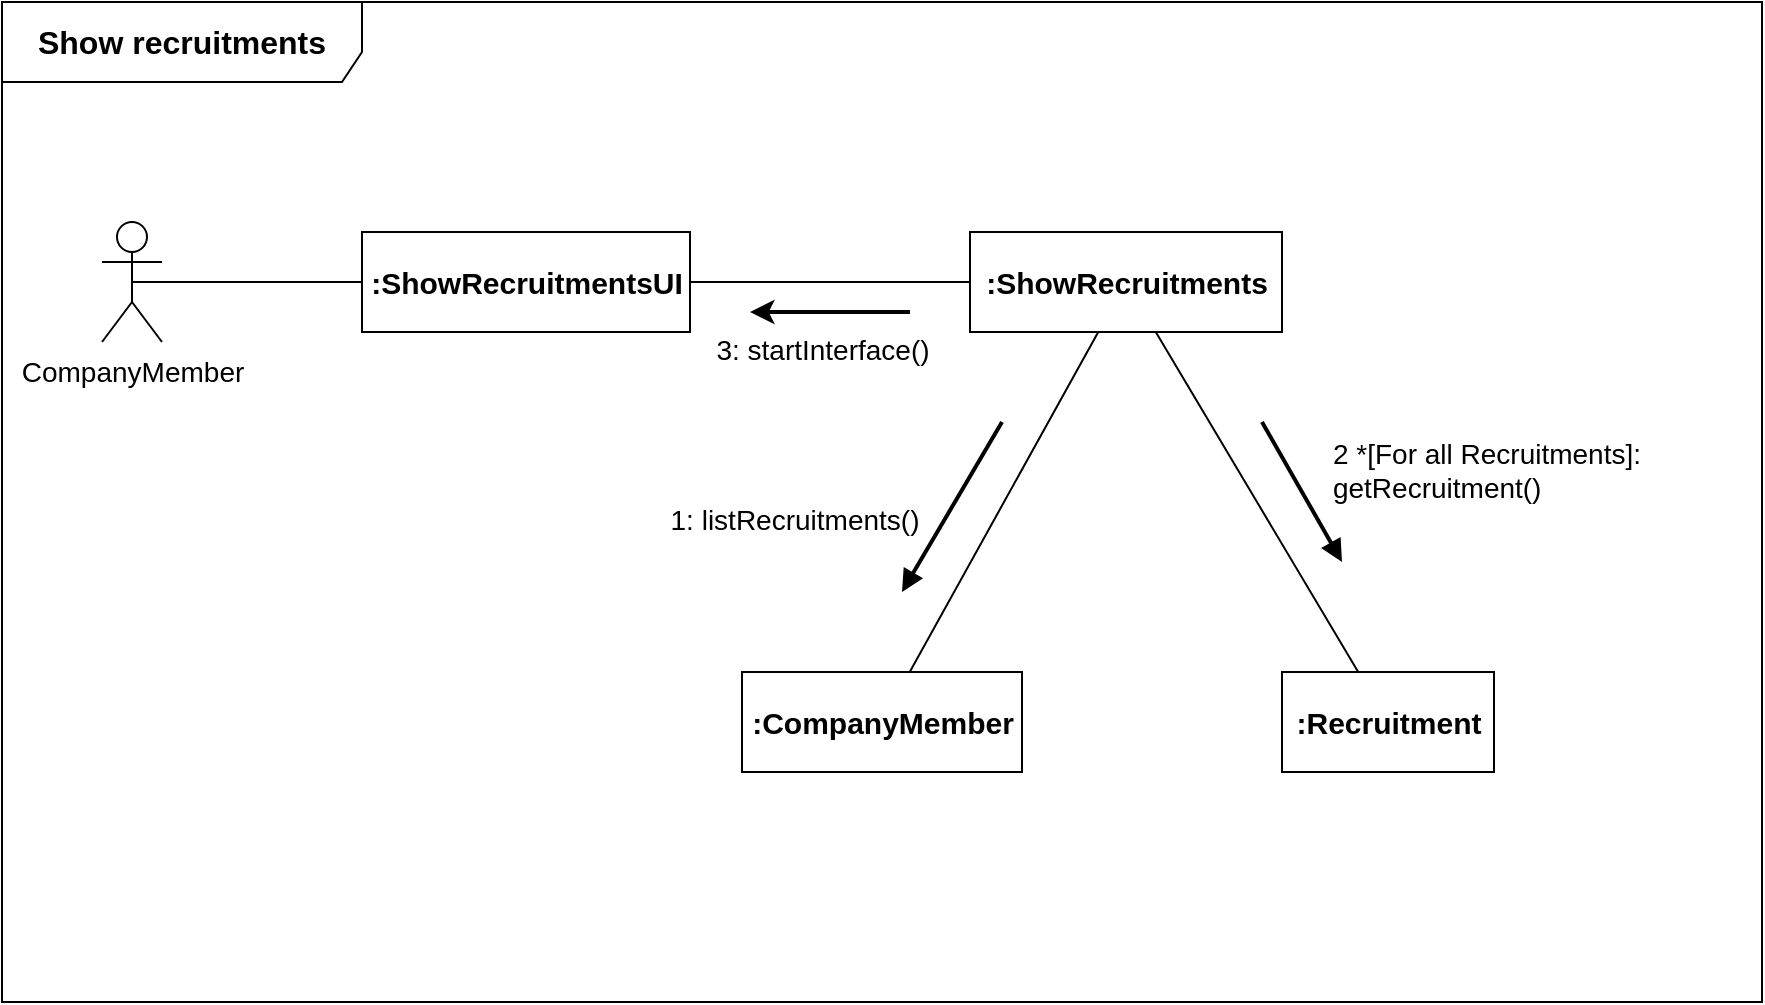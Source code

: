 <mxfile version="20.8.16" type="device" pages="4"><diagram id="Qk3yov_KOuVbgimBjbfm" name="채용정보 조회"><mxGraphModel dx="893" dy="1055" grid="1" gridSize="10" guides="1" tooltips="1" connect="1" arrows="1" fold="1" page="1" pageScale="1" pageWidth="1169" pageHeight="827" math="0" shadow="0"><root><mxCell id="0"/><mxCell id="1" parent="0"/><mxCell id="WyQ1NKNTUgmCuEy2s_WW-1" value="&lt;font style=&quot;font-size: 16px;&quot;&gt;Show recruitments&lt;/font&gt;" style="shape=umlFrame;whiteSpace=wrap;html=1;width=180;height=40;fontStyle=1" parent="1" vertex="1"><mxGeometry x="190" y="190" width="880" height="500" as="geometry"/></mxCell><mxCell id="JygePTQNzt2H9mtvgiz9-1" style="edgeStyle=none;rounded=0;orthogonalLoop=1;jettySize=auto;html=1;exitX=0.5;exitY=0.5;exitDx=0;exitDy=0;exitPerimeter=0;endArrow=none;endFill=0;" parent="1" source="JygePTQNzt2H9mtvgiz9-2" target="JygePTQNzt2H9mtvgiz9-4" edge="1"><mxGeometry relative="1" as="geometry"/></mxCell><mxCell id="JygePTQNzt2H9mtvgiz9-2" value="&lt;font style=&quot;font-size: 14px;&quot;&gt;CompanyMember&lt;/font&gt;" style="shape=umlActor;verticalLabelPosition=bottom;verticalAlign=top;html=1;" parent="1" vertex="1"><mxGeometry x="240" y="300" width="30" height="60" as="geometry"/></mxCell><mxCell id="JygePTQNzt2H9mtvgiz9-3" style="rounded=0;orthogonalLoop=1;jettySize=auto;html=1;endArrow=none;endFill=0;" parent="1" source="JygePTQNzt2H9mtvgiz9-4" target="JygePTQNzt2H9mtvgiz9-8" edge="1"><mxGeometry relative="1" as="geometry"/></mxCell><mxCell id="JygePTQNzt2H9mtvgiz9-4" value="&lt;font style=&quot;font-size: 15px;&quot;&gt;&lt;b&gt;:ShowRecruitmentsUI&lt;/b&gt;&lt;/font&gt;" style="html=1;" parent="1" vertex="1"><mxGeometry x="370" y="305" width="164" height="50" as="geometry"/></mxCell><mxCell id="JygePTQNzt2H9mtvgiz9-5" value="&lt;font style=&quot;font-size: 15px;&quot;&gt;:Recruitment&lt;/font&gt;" style="html=1;fontStyle=1" parent="1" vertex="1"><mxGeometry x="830" y="525" width="106" height="50" as="geometry"/></mxCell><mxCell id="JygePTQNzt2H9mtvgiz9-6" style="rounded=0;orthogonalLoop=1;jettySize=auto;html=1;endArrow=none;endFill=0;" parent="1" source="JygePTQNzt2H9mtvgiz9-8" target="JygePTQNzt2H9mtvgiz9-5" edge="1"><mxGeometry relative="1" as="geometry"/></mxCell><mxCell id="JygePTQNzt2H9mtvgiz9-7" style="edgeStyle=none;shape=connector;rounded=0;orthogonalLoop=1;jettySize=auto;html=1;labelBackgroundColor=default;strokeColor=default;strokeWidth=1;fontFamily=Helvetica;fontSize=11;fontColor=default;endArrow=none;endFill=0;" parent="1" source="JygePTQNzt2H9mtvgiz9-8" target="JygePTQNzt2H9mtvgiz9-12" edge="1"><mxGeometry relative="1" as="geometry"/></mxCell><mxCell id="JygePTQNzt2H9mtvgiz9-8" value="&lt;font style=&quot;font-size: 15px;&quot;&gt;&lt;b&gt;:&lt;/b&gt;&lt;/font&gt;&lt;b style=&quot;border-color: var(--border-color); font-size: 15px;&quot;&gt;ShowRecruitments&lt;/b&gt;" style="html=1;" parent="1" vertex="1"><mxGeometry x="674" y="305" width="156" height="50" as="geometry"/></mxCell><mxCell id="JygePTQNzt2H9mtvgiz9-9" style="edgeStyle=none;rounded=0;orthogonalLoop=1;jettySize=auto;html=1;exitX=1;exitY=0;exitDx=0;exitDy=0;endArrow=none;endFill=0;" parent="1" source="JygePTQNzt2H9mtvgiz9-4" target="JygePTQNzt2H9mtvgiz9-4" edge="1"><mxGeometry relative="1" as="geometry"/></mxCell><mxCell id="JygePTQNzt2H9mtvgiz9-11" value="&lt;font style=&quot;font-size: 14px;&quot;&gt;3: startInterface()&lt;/font&gt;" style="html=1;verticalAlign=bottom;endArrow=none;rounded=0;labelBackgroundColor=default;strokeColor=default;fontFamily=Helvetica;fontSize=15;fontColor=default;shape=connector;startArrow=classic;startFill=1;endFill=0;strokeWidth=2;" parent="1" edge="1"><mxGeometry x="-0.1" y="-30" width="80" relative="1" as="geometry"><mxPoint x="564" y="345" as="sourcePoint"/><mxPoint x="644" y="345" as="targetPoint"/><mxPoint as="offset"/></mxGeometry></mxCell><mxCell id="JygePTQNzt2H9mtvgiz9-12" value="&lt;font style=&quot;font-size: 15px;&quot;&gt;:CompanyMember&lt;/font&gt;" style="html=1;fontFamily=Helvetica;fontSize=14;fontColor=default;fontStyle=1" parent="1" vertex="1"><mxGeometry x="560" y="525" width="140" height="50" as="geometry"/></mxCell><mxCell id="JygePTQNzt2H9mtvgiz9-13" value="&lt;div style=&quot;text-align: left; font-size: 14px;&quot;&gt;&lt;font style=&quot;font-size: 14px;&quot;&gt;2 *[For all Recruitments]:&lt;/font&gt;&lt;/div&gt;&lt;div style=&quot;text-align: left; font-size: 14px;&quot;&gt;&lt;font style=&quot;font-size: 14px;&quot;&gt;getRecruitment()&lt;/font&gt;&lt;/div&gt;" style="html=1;verticalAlign=bottom;endArrow=block;rounded=0;arcSize=20;strokeWidth=2;" parent="1" edge="1"><mxGeometry x="1" y="77" width="80" relative="1" as="geometry"><mxPoint x="820" y="400" as="sourcePoint"/><mxPoint x="860" y="470" as="targetPoint"/><mxPoint x="5" y="12" as="offset"/></mxGeometry></mxCell><mxCell id="JygePTQNzt2H9mtvgiz9-15" value="&lt;div style=&quot;text-align: left;&quot;&gt;&lt;font style=&quot;font-size: 14px;&quot;&gt;1: listRecruitments()&lt;/font&gt;&lt;/div&gt;" style="html=1;verticalAlign=bottom;endArrow=block;rounded=0;arcSize=20;strokeWidth=2;" parent="1" edge="1"><mxGeometry x="1" y="-58" width="80" relative="1" as="geometry"><mxPoint x="690" y="400" as="sourcePoint"/><mxPoint x="640" y="485" as="targetPoint"/><mxPoint x="-4" y="5" as="offset"/></mxGeometry></mxCell></root></mxGraphModel></diagram><diagram name="채용정보 수정" id="SkxvwdP1Iv8XPE19Aj1C"><mxGraphModel dx="840" dy="993" grid="1" gridSize="10" guides="1" tooltips="1" connect="1" arrows="1" fold="1" page="1" pageScale="1" pageWidth="1169" pageHeight="827" math="0" shadow="0"><root><mxCell id="0"/><mxCell id="1" parent="0"/><mxCell id="Ed5NHU0psWvZk-rx90Xd-1" value="&lt;font style=&quot;font-size: 16px;&quot;&gt;&lt;b&gt;Change recruitment information&lt;/b&gt;&lt;/font&gt;" style="shape=umlFrame;whiteSpace=wrap;html=1;fontSize=15;width=270;height=40;" parent="1" vertex="1"><mxGeometry x="50" y="180" width="1070" height="540" as="geometry"/></mxCell><mxCell id="oFHdqCwaMTa-f9KcaRDP-12" style="edgeStyle=none;rounded=0;orthogonalLoop=1;jettySize=auto;html=1;exitX=0.5;exitY=0.5;exitDx=0;exitDy=0;exitPerimeter=0;endArrow=none;endFill=0;" parent="1" source="oFHdqCwaMTa-f9KcaRDP-2" target="oFHdqCwaMTa-f9KcaRDP-7" edge="1"><mxGeometry relative="1" as="geometry"/></mxCell><mxCell id="oFHdqCwaMTa-f9KcaRDP-2" value="&lt;font style=&quot;font-size: 14px;&quot;&gt;CompanyMember&lt;/font&gt;" style="shape=umlActor;verticalLabelPosition=bottom;verticalAlign=top;html=1;" parent="1" vertex="1"><mxGeometry x="123" y="305" width="30" height="60" as="geometry"/></mxCell><mxCell id="oFHdqCwaMTa-f9KcaRDP-10" style="rounded=0;orthogonalLoop=1;jettySize=auto;html=1;endArrow=none;endFill=0;" parent="1" source="oFHdqCwaMTa-f9KcaRDP-7" target="oFHdqCwaMTa-f9KcaRDP-9" edge="1"><mxGeometry relative="1" as="geometry"/></mxCell><mxCell id="oFHdqCwaMTa-f9KcaRDP-7" value="&lt;font style=&quot;font-size: 15px;&quot;&gt;&lt;b&gt;:ChangeRecruitmentUI&lt;/b&gt;&lt;/font&gt;" style="html=1;" parent="1" vertex="1"><mxGeometry x="313" y="310" width="160" height="50" as="geometry"/></mxCell><mxCell id="oFHdqCwaMTa-f9KcaRDP-8" value="&lt;font style=&quot;font-size: 15px;&quot;&gt;:Recruitment&lt;/font&gt;" style="html=1;fontStyle=1" parent="1" vertex="1"><mxGeometry x="853" y="580" width="106" height="50" as="geometry"/></mxCell><mxCell id="oFHdqCwaMTa-f9KcaRDP-11" style="rounded=0;orthogonalLoop=1;jettySize=auto;html=1;endArrow=none;endFill=0;" parent="1" source="oFHdqCwaMTa-f9KcaRDP-9" target="oFHdqCwaMTa-f9KcaRDP-8" edge="1"><mxGeometry relative="1" as="geometry"/></mxCell><mxCell id="oFHdqCwaMTa-f9KcaRDP-31" style="edgeStyle=none;shape=connector;rounded=0;orthogonalLoop=1;jettySize=auto;html=1;labelBackgroundColor=default;strokeColor=default;strokeWidth=1;fontFamily=Helvetica;fontSize=11;fontColor=default;endArrow=none;endFill=0;" parent="1" source="oFHdqCwaMTa-f9KcaRDP-9" target="oFHdqCwaMTa-f9KcaRDP-28" edge="1"><mxGeometry relative="1" as="geometry"/></mxCell><mxCell id="oFHdqCwaMTa-f9KcaRDP-9" value="&lt;font style=&quot;font-size: 15px;&quot;&gt;&lt;b&gt;:&lt;/b&gt;&lt;/font&gt;&lt;b style=&quot;border-color: var(--border-color); font-size: 15px;&quot;&gt;ChangeRecruitment&lt;/b&gt;" style="html=1;" parent="1" vertex="1"><mxGeometry x="678" y="310" width="175" height="50" as="geometry"/></mxCell><mxCell id="oFHdqCwaMTa-f9KcaRDP-13" style="edgeStyle=none;rounded=0;orthogonalLoop=1;jettySize=auto;html=1;exitX=1;exitY=0;exitDx=0;exitDy=0;endArrow=none;endFill=0;" parent="1" source="oFHdqCwaMTa-f9KcaRDP-7" target="oFHdqCwaMTa-f9KcaRDP-7" edge="1"><mxGeometry relative="1" as="geometry"/></mxCell><mxCell id="oFHdqCwaMTa-f9KcaRDP-19" value="&lt;div style=&quot;text-align: left; font-size: 14px;&quot;&gt;&lt;font style=&quot;font-size: 14px;&quot;&gt;4: selectRecruitment()&lt;/font&gt;&lt;/div&gt;&lt;div style=&quot;text-align: left; font-size: 14px;&quot;&gt;&lt;font style=&quot;font-size: 14px;&quot;&gt;5: changeRecruitment()&lt;/font&gt;&lt;/div&gt;" style="html=1;verticalAlign=bottom;endArrow=block;rounded=0;arcSize=20;strokeWidth=2;" parent="1" edge="1"><mxGeometry y="10" width="80" relative="1" as="geometry"><mxPoint x="197" y="320" as="sourcePoint"/><mxPoint x="277" y="320" as="targetPoint"/><mxPoint as="offset"/></mxGeometry></mxCell><mxCell id="oFHdqCwaMTa-f9KcaRDP-22" value="&lt;font style=&quot;font-size: 14px;&quot;&gt;3: startInterface()&lt;/font&gt;" style="html=1;verticalAlign=bottom;endArrow=none;rounded=0;labelBackgroundColor=default;strokeColor=default;fontFamily=Helvetica;fontSize=15;fontColor=default;shape=connector;startArrow=classic;startFill=1;endFill=0;strokeWidth=2;" parent="1" edge="1"><mxGeometry y="-30" width="80" relative="1" as="geometry"><mxPoint x="523" y="350" as="sourcePoint"/><mxPoint x="603" y="350" as="targetPoint"/><mxPoint as="offset"/></mxGeometry></mxCell><mxCell id="oFHdqCwaMTa-f9KcaRDP-28" value="&lt;font style=&quot;font-size: 15px;&quot;&gt;:CompanyMember&lt;/font&gt;" style="html=1;fontFamily=Helvetica;fontSize=14;fontColor=default;fontStyle=1" parent="1" vertex="1"><mxGeometry x="593" y="580" width="140" height="50" as="geometry"/></mxCell><mxCell id="oFHdqCwaMTa-f9KcaRDP-32" value="&lt;div style=&quot;text-align: left; font-size: 14px;&quot;&gt;&lt;font style=&quot;font-size: 14px;&quot;&gt;2 *[For all Recruitments]:&lt;/font&gt;&lt;/div&gt;&lt;div style=&quot;text-align: left; font-size: 14px;&quot;&gt;&lt;font style=&quot;font-size: 14px;&quot;&gt;getRecruitment()&lt;/font&gt;&lt;/div&gt;&lt;div style=&quot;text-align: left; font-size: 14px;&quot;&gt;&lt;font style=&quot;font-size: 14px;&quot;&gt;4.1.1: getRecruitmentDetails()&lt;/font&gt;&lt;/div&gt;&lt;div style=&quot;text-align: left; font-size: 14px;&quot;&gt;&lt;font style=&quot;font-size: 14px;&quot;&gt;5.1.1: setDetails()&lt;/font&gt;&lt;/div&gt;" style="html=1;verticalAlign=bottom;endArrow=block;rounded=0;arcSize=20;strokeWidth=2;" parent="1" edge="1"><mxGeometry x="1" y="92" width="80" relative="1" as="geometry"><mxPoint x="843" y="430" as="sourcePoint"/><mxPoint x="883" y="510" as="targetPoint"/><mxPoint x="8" y="22" as="offset"/></mxGeometry></mxCell><mxCell id="oFHdqCwaMTa-f9KcaRDP-33" value="&lt;div style=&quot;text-align: left; font-size: 14px;&quot;&gt;&lt;font style=&quot;font-size: 14px;&quot;&gt;4.1: showRecruitmentDetails()&lt;/font&gt;&lt;/div&gt;&lt;div style=&quot;text-align: left; font-size: 14px;&quot;&gt;&lt;font style=&quot;font-size: 14px;&quot;&gt;5.1: changeRecruitmentDetails&lt;/font&gt;&lt;/div&gt;" style="html=1;verticalAlign=bottom;endArrow=block;rounded=0;arcSize=20;strokeWidth=2;" parent="1" edge="1"><mxGeometry x="0.25" y="10" width="80" relative="1" as="geometry"><mxPoint x="523" y="320" as="sourcePoint"/><mxPoint x="603" y="320" as="targetPoint"/><mxPoint x="-1" as="offset"/></mxGeometry></mxCell><mxCell id="oFHdqCwaMTa-f9KcaRDP-35" value="&lt;div style=&quot;text-align: left;&quot;&gt;&lt;font style=&quot;font-size: 14px;&quot;&gt;1: listRecruitments()&lt;/font&gt;&lt;/div&gt;" style="html=1;verticalAlign=bottom;endArrow=block;rounded=0;arcSize=20;strokeWidth=2;" parent="1" edge="1"><mxGeometry x="0.7" y="-63" width="80" relative="1" as="geometry"><mxPoint x="703" y="420" as="sourcePoint"/><mxPoint x="663" y="500" as="targetPoint"/><mxPoint as="offset"/></mxGeometry></mxCell></root></mxGraphModel></diagram><diagram id="iZzeL3lRgaTkrMxem_AI" name="채용정보 삭제"><mxGraphModel dx="840" dy="993" grid="1" gridSize="10" guides="1" tooltips="1" connect="1" arrows="1" fold="1" page="1" pageScale="1" pageWidth="1169" pageHeight="827" math="0" shadow="0"><root><mxCell id="0"/><mxCell id="1" parent="0"/><mxCell id="_FnbX5hVxu8XlLeg-IR7-1" value="&lt;b&gt;Remove recruitment information&lt;/b&gt;" style="shape=umlFrame;whiteSpace=wrap;html=1;fontSize=16;width=270;height=40;" parent="1" vertex="1"><mxGeometry x="70" y="190" width="1070" height="500" as="geometry"/></mxCell><mxCell id="Nb_e65q1xBTjWRMG4n7f-1" style="edgeStyle=none;rounded=0;orthogonalLoop=1;jettySize=auto;html=1;exitX=0.5;exitY=0.5;exitDx=0;exitDy=0;exitPerimeter=0;endArrow=none;endFill=0;" parent="1" source="Nb_e65q1xBTjWRMG4n7f-2" target="Nb_e65q1xBTjWRMG4n7f-4" edge="1"><mxGeometry relative="1" as="geometry"/></mxCell><mxCell id="Nb_e65q1xBTjWRMG4n7f-2" value="&lt;font style=&quot;font-size: 14px;&quot;&gt;CompanyMember&lt;/font&gt;" style="shape=umlActor;verticalLabelPosition=bottom;verticalAlign=top;html=1;" parent="1" vertex="1"><mxGeometry x="140" y="320" width="30" height="60" as="geometry"/></mxCell><mxCell id="Nb_e65q1xBTjWRMG4n7f-3" style="rounded=0;orthogonalLoop=1;jettySize=auto;html=1;endArrow=none;endFill=0;" parent="1" source="Nb_e65q1xBTjWRMG4n7f-4" target="Nb_e65q1xBTjWRMG4n7f-8" edge="1"><mxGeometry relative="1" as="geometry"/></mxCell><mxCell id="Nb_e65q1xBTjWRMG4n7f-4" value="&lt;font style=&quot;font-size: 15px;&quot;&gt;&lt;b&gt;:RemoveRecruitmentUI&lt;/b&gt;&lt;/font&gt;" style="html=1;" parent="1" vertex="1"><mxGeometry x="350" y="325" width="170" height="50" as="geometry"/></mxCell><mxCell id="Nb_e65q1xBTjWRMG4n7f-5" value="&lt;font style=&quot;font-size: 15px;&quot;&gt;:Recruitment&lt;/font&gt;" style="html=1;fontStyle=1" parent="1" vertex="1"><mxGeometry x="900" y="605" width="106" height="50" as="geometry"/></mxCell><mxCell id="Nb_e65q1xBTjWRMG4n7f-6" style="rounded=0;orthogonalLoop=1;jettySize=auto;html=1;endArrow=none;endFill=0;" parent="1" source="Nb_e65q1xBTjWRMG4n7f-8" target="Nb_e65q1xBTjWRMG4n7f-5" edge="1"><mxGeometry relative="1" as="geometry"/></mxCell><mxCell id="Nb_e65q1xBTjWRMG4n7f-7" style="edgeStyle=none;shape=connector;rounded=0;orthogonalLoop=1;jettySize=auto;html=1;labelBackgroundColor=default;strokeColor=default;strokeWidth=1;fontFamily=Helvetica;fontSize=11;fontColor=default;endArrow=none;endFill=0;" parent="1" source="Nb_e65q1xBTjWRMG4n7f-8" target="Nb_e65q1xBTjWRMG4n7f-12" edge="1"><mxGeometry relative="1" as="geometry"/></mxCell><mxCell id="Nb_e65q1xBTjWRMG4n7f-8" value="&lt;font style=&quot;font-size: 15px;&quot;&gt;&lt;b&gt;:&lt;/b&gt;&lt;/font&gt;&lt;b style=&quot;border-color: var(--border-color); font-size: 15px;&quot;&gt;RemoveRecruitment&lt;/b&gt;" style="html=1;" parent="1" vertex="1"><mxGeometry x="720" y="325" width="170" height="50" as="geometry"/></mxCell><mxCell id="Nb_e65q1xBTjWRMG4n7f-9" style="edgeStyle=none;rounded=0;orthogonalLoop=1;jettySize=auto;html=1;exitX=1;exitY=0;exitDx=0;exitDy=0;endArrow=none;endFill=0;" parent="1" source="Nb_e65q1xBTjWRMG4n7f-4" target="Nb_e65q1xBTjWRMG4n7f-4" edge="1"><mxGeometry relative="1" as="geometry"/></mxCell><mxCell id="Nb_e65q1xBTjWRMG4n7f-10" value="&lt;div style=&quot;text-align: left; font-size: 14px;&quot;&gt;&lt;font style=&quot;font-size: 14px;&quot;&gt;4: selectRecruitment()&lt;/font&gt;&lt;/div&gt;&lt;div style=&quot;text-align: left; font-size: 14px;&quot;&gt;&lt;font style=&quot;font-size: 14px;&quot;&gt;5: removeRecruitment()&lt;/font&gt;&lt;/div&gt;" style="html=1;verticalAlign=bottom;endArrow=block;rounded=0;arcSize=20;strokeWidth=2;" parent="1" edge="1"><mxGeometry y="10" width="80" relative="1" as="geometry"><mxPoint x="220" y="325" as="sourcePoint"/><mxPoint x="300" y="325" as="targetPoint"/><mxPoint as="offset"/></mxGeometry></mxCell><mxCell id="Nb_e65q1xBTjWRMG4n7f-11" value="&lt;font style=&quot;font-size: 14px;&quot;&gt;3: startInterface()&lt;/font&gt;" style="html=1;verticalAlign=bottom;endArrow=none;rounded=0;labelBackgroundColor=default;strokeColor=default;fontFamily=Helvetica;fontSize=15;fontColor=default;shape=connector;startArrow=classic;startFill=1;endFill=0;strokeWidth=2;" parent="1" edge="1"><mxGeometry y="-30" width="80" relative="1" as="geometry"><mxPoint x="580" y="374" as="sourcePoint"/><mxPoint x="660" y="374" as="targetPoint"/><mxPoint as="offset"/></mxGeometry></mxCell><mxCell id="Nb_e65q1xBTjWRMG4n7f-12" value="&lt;font style=&quot;font-size: 15px;&quot;&gt;:CompanyMember&lt;/font&gt;" style="html=1;fontFamily=Helvetica;fontSize=14;fontColor=default;fontStyle=1" parent="1" vertex="1"><mxGeometry x="610" y="605" width="140" height="50" as="geometry"/></mxCell><mxCell id="Nb_e65q1xBTjWRMG4n7f-13" value="&lt;div style=&quot;text-align: left; font-size: 14px;&quot;&gt;&lt;font style=&quot;font-size: 14px;&quot;&gt;2 *[For all Recruitments]:&lt;/font&gt;&lt;/div&gt;&lt;div style=&quot;text-align: left; font-size: 14px;&quot;&gt;&lt;font style=&quot;font-size: 14px;&quot;&gt;getRecruitment()&lt;/font&gt;&lt;/div&gt;&lt;div style=&quot;text-align: left; font-size: 14px;&quot;&gt;&lt;font style=&quot;font-size: 14px;&quot;&gt;4.1.1: getRecruitmentDetails()&lt;/font&gt;&lt;/div&gt;&lt;div style=&quot;text-align: left; font-size: 14px;&quot;&gt;&lt;font style=&quot;font-size: 14px;&quot;&gt;5.1.1: deleteRecruitment()&lt;/font&gt;&lt;/div&gt;" style="html=1;verticalAlign=bottom;endArrow=block;rounded=0;arcSize=20;strokeWidth=2;" parent="1" edge="1"><mxGeometry x="1" y="89" width="80" relative="1" as="geometry"><mxPoint x="880" y="428.5" as="sourcePoint"/><mxPoint x="940" y="543" as="targetPoint"/><mxPoint x="6" y="14" as="offset"/></mxGeometry></mxCell><mxCell id="Nb_e65q1xBTjWRMG4n7f-14" value="&lt;div style=&quot;text-align: left; font-size: 14px;&quot;&gt;&lt;font style=&quot;font-size: 14px;&quot;&gt;4.1: showRecruitmentDetails()&lt;/font&gt;&lt;/div&gt;&lt;div style=&quot;text-align: left; font-size: 14px;&quot;&gt;&lt;font style=&quot;font-size: 14px;&quot;&gt;5.1: removeRecruitment()&lt;/font&gt;&lt;/div&gt;" style="html=1;verticalAlign=bottom;endArrow=block;rounded=0;arcSize=20;strokeWidth=2;" parent="1" edge="1"><mxGeometry y="10" width="80" relative="1" as="geometry"><mxPoint x="590" y="325" as="sourcePoint"/><mxPoint x="670" y="325" as="targetPoint"/><mxPoint as="offset"/></mxGeometry></mxCell><mxCell id="Nb_e65q1xBTjWRMG4n7f-15" value="&lt;div style=&quot;text-align: left;&quot;&gt;&lt;font style=&quot;font-size: 14px;&quot;&gt;1: listRecruitments()&lt;/font&gt;&lt;/div&gt;" style="html=1;verticalAlign=bottom;endArrow=block;rounded=0;arcSize=20;strokeWidth=2;" parent="1" edge="1"><mxGeometry x="0.9" y="-58" width="80" relative="1" as="geometry"><mxPoint x="740" y="455" as="sourcePoint"/><mxPoint x="700" y="535" as="targetPoint"/><mxPoint as="offset"/></mxGeometry></mxCell></root></mxGraphModel></diagram><diagram id="8zFNbvg8Muolg_GN8lB7" name="채용마감 처리"><mxGraphModel dx="714" dy="844" grid="1" gridSize="10" guides="1" tooltips="1" connect="1" arrows="1" fold="1" page="1" pageScale="1" pageWidth="1169" pageHeight="827" math="0" shadow="0"><root><mxCell id="0"/><mxCell id="1" parent="0"/><mxCell id="4_YPZBMKvFJh2iurF3wK-1" value="&lt;b&gt;Close recruitment deadline&lt;/b&gt;" style="shape=umlFrame;whiteSpace=wrap;html=1;fontSize=16;width=230;height=40;" parent="1" vertex="1"><mxGeometry x="100" y="210" width="980" height="480" as="geometry"/></mxCell><mxCell id="8AVDuS1lYGLzEMxTTe3C-1" style="edgeStyle=none;rounded=0;orthogonalLoop=1;jettySize=auto;html=1;exitX=0.5;exitY=0.5;exitDx=0;exitDy=0;exitPerimeter=0;endArrow=none;endFill=0;" parent="1" source="8AVDuS1lYGLzEMxTTe3C-2" target="8AVDuS1lYGLzEMxTTe3C-4" edge="1"><mxGeometry relative="1" as="geometry"/></mxCell><mxCell id="8AVDuS1lYGLzEMxTTe3C-2" value="&lt;font style=&quot;font-size: 14px;&quot;&gt;CompanyMember&lt;/font&gt;" style="shape=umlActor;verticalLabelPosition=bottom;verticalAlign=top;html=1;" parent="1" vertex="1"><mxGeometry x="200" y="320" width="30" height="60" as="geometry"/></mxCell><mxCell id="8AVDuS1lYGLzEMxTTe3C-3" style="rounded=0;orthogonalLoop=1;jettySize=auto;html=1;endArrow=none;endFill=0;" parent="1" source="8AVDuS1lYGLzEMxTTe3C-4" target="8AVDuS1lYGLzEMxTTe3C-8" edge="1"><mxGeometry relative="1" as="geometry"/></mxCell><mxCell id="8AVDuS1lYGLzEMxTTe3C-4" value="&lt;font style=&quot;font-size: 15px;&quot;&gt;&lt;b&gt;:CloseDeadlineUI&lt;/b&gt;&lt;/font&gt;" style="html=1;" parent="1" vertex="1"><mxGeometry x="370" y="325" width="136" height="50" as="geometry"/></mxCell><mxCell id="8AVDuS1lYGLzEMxTTe3C-5" value="&lt;font style=&quot;font-size: 15px;&quot;&gt;:Recruitment&lt;/font&gt;" style="html=1;fontStyle=1" parent="1" vertex="1"><mxGeometry x="786" y="595" width="106" height="50" as="geometry"/></mxCell><mxCell id="8AVDuS1lYGLzEMxTTe3C-6" style="rounded=0;orthogonalLoop=1;jettySize=auto;html=1;endArrow=none;endFill=0;" parent="1" source="8AVDuS1lYGLzEMxTTe3C-8" target="8AVDuS1lYGLzEMxTTe3C-5" edge="1"><mxGeometry relative="1" as="geometry"/></mxCell><mxCell id="8AVDuS1lYGLzEMxTTe3C-7" style="edgeStyle=none;shape=connector;rounded=0;orthogonalLoop=1;jettySize=auto;html=1;labelBackgroundColor=default;strokeColor=default;strokeWidth=1;fontFamily=Helvetica;fontSize=11;fontColor=default;endArrow=none;endFill=0;" parent="1" source="8AVDuS1lYGLzEMxTTe3C-8" target="8AVDuS1lYGLzEMxTTe3C-12" edge="1"><mxGeometry relative="1" as="geometry"/></mxCell><mxCell id="8AVDuS1lYGLzEMxTTe3C-8" value="&lt;font style=&quot;font-size: 15px;&quot;&gt;&lt;b&gt;:CloseDeadline&lt;/b&gt;&lt;/font&gt;" style="html=1;" parent="1" vertex="1"><mxGeometry x="670" y="325" width="116" height="50" as="geometry"/></mxCell><mxCell id="8AVDuS1lYGLzEMxTTe3C-9" style="edgeStyle=none;rounded=0;orthogonalLoop=1;jettySize=auto;html=1;exitX=1;exitY=0;exitDx=0;exitDy=0;endArrow=none;endFill=0;" parent="1" source="8AVDuS1lYGLzEMxTTe3C-4" target="8AVDuS1lYGLzEMxTTe3C-4" edge="1"><mxGeometry relative="1" as="geometry"/></mxCell><mxCell id="8AVDuS1lYGLzEMxTTe3C-10" value="&lt;div style=&quot;text-align: left; font-size: 14px;&quot;&gt;&lt;font style=&quot;font-size: 14px;&quot;&gt;4: selectRecruitment()&lt;/font&gt;&lt;/div&gt;&lt;div style=&quot;text-align: left; font-size: 14px;&quot;&gt;&lt;font style=&quot;font-size: 14px;&quot;&gt;5: closeDeadline()&lt;/font&gt;&lt;/div&gt;" style="html=1;verticalAlign=bottom;endArrow=block;rounded=0;arcSize=20;strokeWidth=2;" parent="1" edge="1"><mxGeometry y="10" width="80" relative="1" as="geometry"><mxPoint x="260" y="325" as="sourcePoint"/><mxPoint x="340" y="325" as="targetPoint"/><mxPoint as="offset"/></mxGeometry></mxCell><mxCell id="8AVDuS1lYGLzEMxTTe3C-11" value="&lt;font style=&quot;font-size: 14px;&quot;&gt;3: startInterface()&lt;/font&gt;" style="html=1;verticalAlign=bottom;endArrow=none;rounded=0;labelBackgroundColor=default;strokeColor=default;fontFamily=Helvetica;fontSize=15;fontColor=default;shape=connector;startArrow=classic;startFill=1;endFill=0;strokeWidth=2;" parent="1" edge="1"><mxGeometry y="-30" width="80" relative="1" as="geometry"><mxPoint x="556" y="374" as="sourcePoint"/><mxPoint x="636" y="374" as="targetPoint"/><mxPoint as="offset"/></mxGeometry></mxCell><mxCell id="8AVDuS1lYGLzEMxTTe3C-12" value="&lt;font style=&quot;font-size: 15px;&quot;&gt;:CompanyMember&lt;/font&gt;" style="html=1;fontFamily=Helvetica;fontSize=14;fontColor=default;fontStyle=1" parent="1" vertex="1"><mxGeometry x="556" y="595" width="140" height="50" as="geometry"/></mxCell><mxCell id="8AVDuS1lYGLzEMxTTe3C-13" value="&lt;div style=&quot;text-align: left; font-size: 14px;&quot;&gt;&lt;font style=&quot;font-size: 14px;&quot;&gt;2 *[For all Recruitments]:&lt;/font&gt;&lt;/div&gt;&lt;div style=&quot;text-align: left; font-size: 14px;&quot;&gt;&lt;font style=&quot;font-size: 14px;&quot;&gt;getRecruitment()&lt;/font&gt;&lt;/div&gt;&lt;div style=&quot;text-align: left; font-size: 14px;&quot;&gt;&lt;font style=&quot;font-size: 14px;&quot;&gt;4.1.1: getRecruitmentDetails()&lt;/font&gt;&lt;/div&gt;&lt;div style=&quot;text-align: left; font-size: 14px;&quot;&gt;&lt;font style=&quot;font-size: 14px;&quot;&gt;5.1.1: setDeadline()&lt;/font&gt;&lt;/div&gt;" style="html=1;verticalAlign=bottom;endArrow=block;rounded=0;arcSize=20;strokeWidth=2;" parent="1" edge="1"><mxGeometry x="1" y="96" width="80" relative="1" as="geometry"><mxPoint x="786" y="435" as="sourcePoint"/><mxPoint x="832" y="525" as="targetPoint"/><mxPoint x="11" y="28" as="offset"/></mxGeometry></mxCell><mxCell id="8AVDuS1lYGLzEMxTTe3C-14" value="&lt;div style=&quot;text-align: left; font-size: 14px;&quot;&gt;&lt;font style=&quot;font-size: 14px;&quot;&gt;4.1: showRecruitmentDetails()&lt;/font&gt;&lt;/div&gt;&lt;div style=&quot;text-align: left; font-size: 14px;&quot;&gt;&lt;font style=&quot;font-size: 14px;&quot;&gt;5.1: closeDeadline()&lt;/font&gt;&lt;/div&gt;" style="html=1;verticalAlign=bottom;endArrow=block;rounded=0;arcSize=20;strokeWidth=2;" parent="1" edge="1"><mxGeometry y="10" width="80" relative="1" as="geometry"><mxPoint x="556" y="325" as="sourcePoint"/><mxPoint x="636" y="325" as="targetPoint"/><mxPoint as="offset"/></mxGeometry></mxCell><mxCell id="8AVDuS1lYGLzEMxTTe3C-15" value="&lt;div style=&quot;text-align: left;&quot;&gt;&lt;font style=&quot;font-size: 14px;&quot;&gt;1: listRecruitments()&lt;/font&gt;&lt;/div&gt;" style="html=1;verticalAlign=bottom;endArrow=block;rounded=0;arcSize=20;strokeWidth=2;" parent="1" edge="1"><mxGeometry x="0.7" y="-63" width="80" relative="1" as="geometry"><mxPoint x="666" y="455" as="sourcePoint"/><mxPoint x="626" y="535" as="targetPoint"/><mxPoint as="offset"/></mxGeometry></mxCell></root></mxGraphModel></diagram></mxfile>